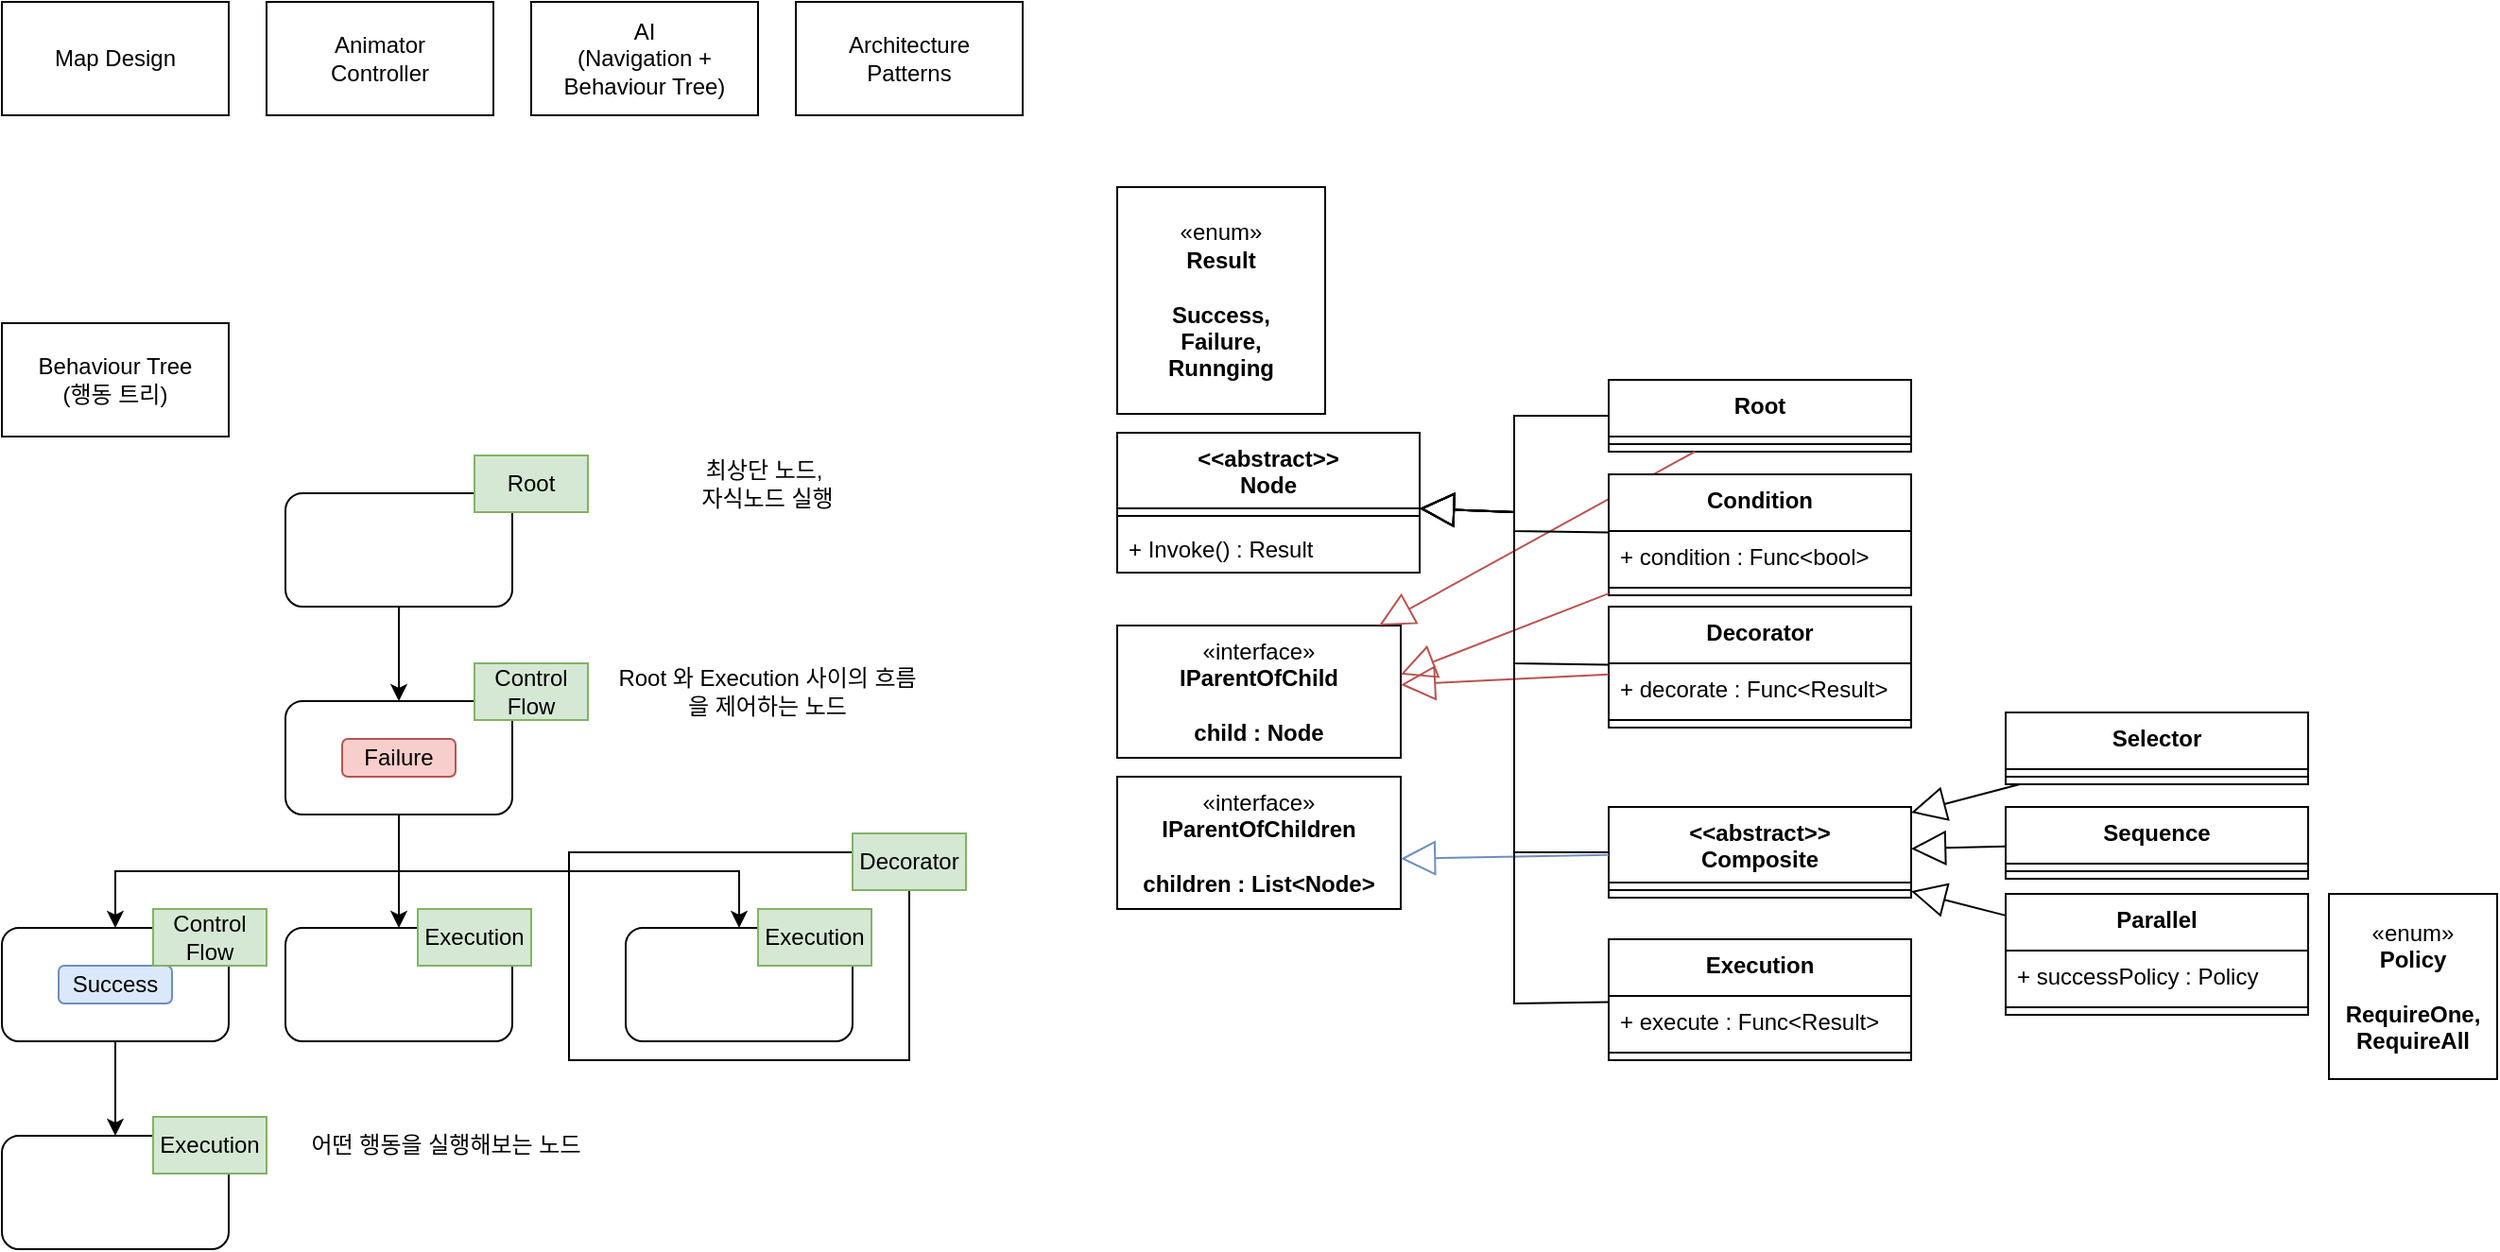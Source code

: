 <mxfile version="22.0.4" type="device">
  <diagram id="C5RBs43oDa-KdzZeNtuy" name="Page-1">
    <mxGraphModel dx="989" dy="517" grid="1" gridSize="10" guides="1" tooltips="1" connect="1" arrows="1" fold="1" page="1" pageScale="1" pageWidth="827" pageHeight="1169" math="0" shadow="0">
      <root>
        <mxCell id="WIyWlLk6GJQsqaUBKTNV-0" />
        <mxCell id="WIyWlLk6GJQsqaUBKTNV-1" parent="WIyWlLk6GJQsqaUBKTNV-0" />
        <mxCell id="YF8G4LJnXHX8K3Hs0ZbI-28" value="" style="rounded=0;whiteSpace=wrap;html=1;" vertex="1" parent="WIyWlLk6GJQsqaUBKTNV-1">
          <mxGeometry x="310" y="460" width="180" height="110" as="geometry" />
        </mxCell>
        <mxCell id="TbXr6djcCH5kdGfKxurd-0" value="Animator&lt;br&gt;Controller" style="rounded=0;whiteSpace=wrap;html=1;" parent="WIyWlLk6GJQsqaUBKTNV-1" vertex="1">
          <mxGeometry x="150" y="10" width="120" height="60" as="geometry" />
        </mxCell>
        <mxCell id="TbXr6djcCH5kdGfKxurd-1" value="Map Design" style="rounded=0;whiteSpace=wrap;html=1;" parent="WIyWlLk6GJQsqaUBKTNV-1" vertex="1">
          <mxGeometry x="10" y="10" width="120" height="60" as="geometry" />
        </mxCell>
        <mxCell id="TbXr6djcCH5kdGfKxurd-2" value="Architecture&lt;br&gt;Patterns" style="rounded=0;whiteSpace=wrap;html=1;" parent="WIyWlLk6GJQsqaUBKTNV-1" vertex="1">
          <mxGeometry x="430" y="10" width="120" height="60" as="geometry" />
        </mxCell>
        <mxCell id="TbXr6djcCH5kdGfKxurd-3" value="AI&lt;br&gt;(Navigation + Behaviour Tree)" style="rounded=0;whiteSpace=wrap;html=1;" parent="WIyWlLk6GJQsqaUBKTNV-1" vertex="1">
          <mxGeometry x="290" y="10" width="120" height="60" as="geometry" />
        </mxCell>
        <mxCell id="YF8G4LJnXHX8K3Hs0ZbI-1" value="Behaviour Tree&lt;br&gt;(행동 트리)" style="rounded=0;whiteSpace=wrap;html=1;" vertex="1" parent="WIyWlLk6GJQsqaUBKTNV-1">
          <mxGeometry x="10" y="180" width="120" height="60" as="geometry" />
        </mxCell>
        <mxCell id="YF8G4LJnXHX8K3Hs0ZbI-10" style="edgeStyle=orthogonalEdgeStyle;rounded=0;orthogonalLoop=1;jettySize=auto;html=1;" edge="1" parent="WIyWlLk6GJQsqaUBKTNV-1" source="YF8G4LJnXHX8K3Hs0ZbI-4" target="YF8G4LJnXHX8K3Hs0ZbI-5">
          <mxGeometry relative="1" as="geometry" />
        </mxCell>
        <mxCell id="YF8G4LJnXHX8K3Hs0ZbI-4" value="" style="rounded=1;whiteSpace=wrap;html=1;" vertex="1" parent="WIyWlLk6GJQsqaUBKTNV-1">
          <mxGeometry x="160" y="270" width="120" height="60" as="geometry" />
        </mxCell>
        <mxCell id="YF8G4LJnXHX8K3Hs0ZbI-11" style="edgeStyle=orthogonalEdgeStyle;rounded=0;orthogonalLoop=1;jettySize=auto;html=1;" edge="1" parent="WIyWlLk6GJQsqaUBKTNV-1" source="YF8G4LJnXHX8K3Hs0ZbI-5" target="YF8G4LJnXHX8K3Hs0ZbI-7">
          <mxGeometry relative="1" as="geometry" />
        </mxCell>
        <mxCell id="YF8G4LJnXHX8K3Hs0ZbI-12" style="edgeStyle=orthogonalEdgeStyle;rounded=0;orthogonalLoop=1;jettySize=auto;html=1;" edge="1" parent="WIyWlLk6GJQsqaUBKTNV-1" source="YF8G4LJnXHX8K3Hs0ZbI-5" target="YF8G4LJnXHX8K3Hs0ZbI-6">
          <mxGeometry relative="1" as="geometry">
            <Array as="points">
              <mxPoint x="220" y="470" />
              <mxPoint x="70" y="470" />
            </Array>
          </mxGeometry>
        </mxCell>
        <mxCell id="YF8G4LJnXHX8K3Hs0ZbI-13" style="edgeStyle=orthogonalEdgeStyle;rounded=0;orthogonalLoop=1;jettySize=auto;html=1;" edge="1" parent="WIyWlLk6GJQsqaUBKTNV-1" source="YF8G4LJnXHX8K3Hs0ZbI-5" target="YF8G4LJnXHX8K3Hs0ZbI-8">
          <mxGeometry relative="1" as="geometry">
            <Array as="points">
              <mxPoint x="220" y="470" />
              <mxPoint x="400" y="470" />
            </Array>
          </mxGeometry>
        </mxCell>
        <mxCell id="YF8G4LJnXHX8K3Hs0ZbI-5" value="" style="rounded=1;whiteSpace=wrap;html=1;" vertex="1" parent="WIyWlLk6GJQsqaUBKTNV-1">
          <mxGeometry x="160" y="380" width="120" height="60" as="geometry" />
        </mxCell>
        <mxCell id="YF8G4LJnXHX8K3Hs0ZbI-15" style="edgeStyle=orthogonalEdgeStyle;rounded=0;orthogonalLoop=1;jettySize=auto;html=1;" edge="1" parent="WIyWlLk6GJQsqaUBKTNV-1" source="YF8G4LJnXHX8K3Hs0ZbI-6" target="YF8G4LJnXHX8K3Hs0ZbI-9">
          <mxGeometry relative="1" as="geometry" />
        </mxCell>
        <mxCell id="YF8G4LJnXHX8K3Hs0ZbI-6" value="" style="rounded=1;whiteSpace=wrap;html=1;" vertex="1" parent="WIyWlLk6GJQsqaUBKTNV-1">
          <mxGeometry x="10" y="500" width="120" height="60" as="geometry" />
        </mxCell>
        <mxCell id="YF8G4LJnXHX8K3Hs0ZbI-7" value="" style="rounded=1;whiteSpace=wrap;html=1;" vertex="1" parent="WIyWlLk6GJQsqaUBKTNV-1">
          <mxGeometry x="160" y="500" width="120" height="60" as="geometry" />
        </mxCell>
        <mxCell id="YF8G4LJnXHX8K3Hs0ZbI-8" value="" style="rounded=1;whiteSpace=wrap;html=1;" vertex="1" parent="WIyWlLk6GJQsqaUBKTNV-1">
          <mxGeometry x="340" y="500" width="120" height="60" as="geometry" />
        </mxCell>
        <mxCell id="YF8G4LJnXHX8K3Hs0ZbI-9" value="" style="rounded=1;whiteSpace=wrap;html=1;" vertex="1" parent="WIyWlLk6GJQsqaUBKTNV-1">
          <mxGeometry x="10" y="610" width="120" height="60" as="geometry" />
        </mxCell>
        <mxCell id="YF8G4LJnXHX8K3Hs0ZbI-16" value="Success" style="rounded=1;whiteSpace=wrap;html=1;fillColor=#dae8fc;strokeColor=#6c8ebf;" vertex="1" parent="WIyWlLk6GJQsqaUBKTNV-1">
          <mxGeometry x="40" y="520" width="60" height="20" as="geometry" />
        </mxCell>
        <mxCell id="YF8G4LJnXHX8K3Hs0ZbI-17" value="Failure" style="rounded=1;whiteSpace=wrap;html=1;fillColor=#f8cecc;strokeColor=#b85450;" vertex="1" parent="WIyWlLk6GJQsqaUBKTNV-1">
          <mxGeometry x="190" y="400" width="60" height="20" as="geometry" />
        </mxCell>
        <mxCell id="YF8G4LJnXHX8K3Hs0ZbI-18" value="Root" style="text;html=1;strokeColor=#82b366;fillColor=#d5e8d4;align=center;verticalAlign=middle;whiteSpace=wrap;rounded=0;" vertex="1" parent="WIyWlLk6GJQsqaUBKTNV-1">
          <mxGeometry x="260" y="250" width="60" height="30" as="geometry" />
        </mxCell>
        <mxCell id="YF8G4LJnXHX8K3Hs0ZbI-19" value="Execution" style="text;html=1;strokeColor=#82b366;fillColor=#d5e8d4;align=center;verticalAlign=middle;whiteSpace=wrap;rounded=0;" vertex="1" parent="WIyWlLk6GJQsqaUBKTNV-1">
          <mxGeometry x="90" y="600" width="60" height="30" as="geometry" />
        </mxCell>
        <mxCell id="YF8G4LJnXHX8K3Hs0ZbI-20" value="Control&lt;br&gt;Flow" style="text;html=1;strokeColor=#82b366;fillColor=#d5e8d4;align=center;verticalAlign=middle;whiteSpace=wrap;rounded=0;" vertex="1" parent="WIyWlLk6GJQsqaUBKTNV-1">
          <mxGeometry x="260" y="360" width="60" height="30" as="geometry" />
        </mxCell>
        <mxCell id="YF8G4LJnXHX8K3Hs0ZbI-21" value="Execution" style="text;html=1;strokeColor=#82b366;fillColor=#d5e8d4;align=center;verticalAlign=middle;whiteSpace=wrap;rounded=0;" vertex="1" parent="WIyWlLk6GJQsqaUBKTNV-1">
          <mxGeometry x="230" y="490" width="60" height="30" as="geometry" />
        </mxCell>
        <mxCell id="YF8G4LJnXHX8K3Hs0ZbI-22" value="Execution" style="text;html=1;strokeColor=#82b366;fillColor=#d5e8d4;align=center;verticalAlign=middle;whiteSpace=wrap;rounded=0;" vertex="1" parent="WIyWlLk6GJQsqaUBKTNV-1">
          <mxGeometry x="410" y="490" width="60" height="30" as="geometry" />
        </mxCell>
        <mxCell id="YF8G4LJnXHX8K3Hs0ZbI-23" value="Control&lt;br&gt;Flow" style="text;html=1;strokeColor=#82b366;fillColor=#d5e8d4;align=center;verticalAlign=middle;whiteSpace=wrap;rounded=0;" vertex="1" parent="WIyWlLk6GJQsqaUBKTNV-1">
          <mxGeometry x="90" y="490" width="60" height="30" as="geometry" />
        </mxCell>
        <mxCell id="YF8G4LJnXHX8K3Hs0ZbI-24" value="최상단 노드,&amp;nbsp;&lt;br&gt;자식노드 실행" style="text;html=1;strokeColor=none;fillColor=none;align=center;verticalAlign=middle;whiteSpace=wrap;rounded=0;" vertex="1" parent="WIyWlLk6GJQsqaUBKTNV-1">
          <mxGeometry x="330" y="250" width="170" height="30" as="geometry" />
        </mxCell>
        <mxCell id="YF8G4LJnXHX8K3Hs0ZbI-26" value="Root 와 Execution 사이의 흐름을 제어하는 노드" style="text;html=1;strokeColor=none;fillColor=none;align=center;verticalAlign=middle;whiteSpace=wrap;rounded=0;" vertex="1" parent="WIyWlLk6GJQsqaUBKTNV-1">
          <mxGeometry x="330" y="360" width="170" height="30" as="geometry" />
        </mxCell>
        <mxCell id="YF8G4LJnXHX8K3Hs0ZbI-27" value="어떤 행동을 실행해보는 노드" style="text;html=1;strokeColor=none;fillColor=none;align=center;verticalAlign=middle;whiteSpace=wrap;rounded=0;" vertex="1" parent="WIyWlLk6GJQsqaUBKTNV-1">
          <mxGeometry x="160" y="600" width="170" height="30" as="geometry" />
        </mxCell>
        <mxCell id="YF8G4LJnXHX8K3Hs0ZbI-29" value="Decorator" style="text;html=1;strokeColor=#82b366;fillColor=#d5e8d4;align=center;verticalAlign=middle;whiteSpace=wrap;rounded=0;" vertex="1" parent="WIyWlLk6GJQsqaUBKTNV-1">
          <mxGeometry x="460" y="450" width="60" height="30" as="geometry" />
        </mxCell>
        <mxCell id="YF8G4LJnXHX8K3Hs0ZbI-32" value="&amp;lt;&amp;lt;abstract&amp;gt;&amp;gt;&lt;br&gt;Node" style="swimlane;fontStyle=1;align=center;verticalAlign=top;childLayout=stackLayout;horizontal=1;startSize=40;horizontalStack=0;resizeParent=1;resizeParentMax=0;resizeLast=0;collapsible=1;marginBottom=0;whiteSpace=wrap;html=1;" vertex="1" parent="WIyWlLk6GJQsqaUBKTNV-1">
          <mxGeometry x="600" y="238" width="160" height="74" as="geometry" />
        </mxCell>
        <mxCell id="YF8G4LJnXHX8K3Hs0ZbI-34" value="" style="line;strokeWidth=1;fillColor=none;align=left;verticalAlign=middle;spacingTop=-1;spacingLeft=3;spacingRight=3;rotatable=0;labelPosition=right;points=[];portConstraint=eastwest;strokeColor=inherit;" vertex="1" parent="YF8G4LJnXHX8K3Hs0ZbI-32">
          <mxGeometry y="40" width="160" height="8" as="geometry" />
        </mxCell>
        <mxCell id="YF8G4LJnXHX8K3Hs0ZbI-35" value="+ Invoke() : Result" style="text;strokeColor=none;fillColor=none;align=left;verticalAlign=top;spacingLeft=4;spacingRight=4;overflow=hidden;rotatable=0;points=[[0,0.5],[1,0.5]];portConstraint=eastwest;whiteSpace=wrap;html=1;" vertex="1" parent="YF8G4LJnXHX8K3Hs0ZbI-32">
          <mxGeometry y="48" width="160" height="26" as="geometry" />
        </mxCell>
        <mxCell id="YF8G4LJnXHX8K3Hs0ZbI-36" value="«enum»&lt;br&gt;&lt;b&gt;Result&lt;br&gt;&lt;br&gt;Success,&lt;br&gt;Failure,&lt;br&gt;Runnging&lt;br&gt;&lt;/b&gt;" style="html=1;whiteSpace=wrap;" vertex="1" parent="WIyWlLk6GJQsqaUBKTNV-1">
          <mxGeometry x="600" y="108" width="110" height="120" as="geometry" />
        </mxCell>
        <mxCell id="YF8G4LJnXHX8K3Hs0ZbI-37" value="Root" style="swimlane;fontStyle=1;align=center;verticalAlign=top;childLayout=stackLayout;horizontal=1;startSize=30;horizontalStack=0;resizeParent=1;resizeParentMax=0;resizeLast=0;collapsible=1;marginBottom=0;whiteSpace=wrap;html=1;" vertex="1" parent="WIyWlLk6GJQsqaUBKTNV-1">
          <mxGeometry x="860" y="210" width="160" height="38" as="geometry" />
        </mxCell>
        <mxCell id="YF8G4LJnXHX8K3Hs0ZbI-38" value="" style="line;strokeWidth=1;fillColor=none;align=left;verticalAlign=middle;spacingTop=-1;spacingLeft=3;spacingRight=3;rotatable=0;labelPosition=right;points=[];portConstraint=eastwest;strokeColor=inherit;" vertex="1" parent="YF8G4LJnXHX8K3Hs0ZbI-37">
          <mxGeometry y="30" width="160" height="8" as="geometry" />
        </mxCell>
        <mxCell id="YF8G4LJnXHX8K3Hs0ZbI-40" value="«interface»&lt;br&gt;&lt;b&gt;IParentOfChild&lt;br&gt;&lt;br&gt;child : Node&lt;br&gt;&lt;/b&gt;" style="html=1;whiteSpace=wrap;" vertex="1" parent="WIyWlLk6GJQsqaUBKTNV-1">
          <mxGeometry x="600" y="340" width="150" height="70" as="geometry" />
        </mxCell>
        <mxCell id="YF8G4LJnXHX8K3Hs0ZbI-42" value="«interface»&lt;br&gt;&lt;b&gt;IParentOfChildren&lt;br&gt;&lt;br&gt;children : List&amp;lt;Node&amp;gt;&lt;br&gt;&lt;/b&gt;" style="html=1;whiteSpace=wrap;" vertex="1" parent="WIyWlLk6GJQsqaUBKTNV-1">
          <mxGeometry x="600" y="420" width="150" height="70" as="geometry" />
        </mxCell>
        <mxCell id="YF8G4LJnXHX8K3Hs0ZbI-43" value="" style="endArrow=block;endSize=16;endFill=0;html=1;rounded=0;fillColor=#f8cecc;strokeColor=#b85450;" edge="1" parent="WIyWlLk6GJQsqaUBKTNV-1" source="YF8G4LJnXHX8K3Hs0ZbI-37" target="YF8G4LJnXHX8K3Hs0ZbI-40">
          <mxGeometry width="160" relative="1" as="geometry">
            <mxPoint x="500" y="340" as="sourcePoint" />
            <mxPoint x="660" y="340" as="targetPoint" />
          </mxGeometry>
        </mxCell>
        <mxCell id="YF8G4LJnXHX8K3Hs0ZbI-44" value="Condition" style="swimlane;fontStyle=1;align=center;verticalAlign=top;childLayout=stackLayout;horizontal=1;startSize=30;horizontalStack=0;resizeParent=1;resizeParentMax=0;resizeLast=0;collapsible=1;marginBottom=0;whiteSpace=wrap;html=1;" vertex="1" parent="WIyWlLk6GJQsqaUBKTNV-1">
          <mxGeometry x="860" y="260" width="160" height="64" as="geometry" />
        </mxCell>
        <mxCell id="YF8G4LJnXHX8K3Hs0ZbI-47" value="+ condition : Func&amp;lt;bool&amp;gt;" style="text;strokeColor=none;fillColor=none;align=left;verticalAlign=top;spacingLeft=4;spacingRight=4;overflow=hidden;rotatable=0;points=[[0,0.5],[1,0.5]];portConstraint=eastwest;whiteSpace=wrap;html=1;" vertex="1" parent="YF8G4LJnXHX8K3Hs0ZbI-44">
          <mxGeometry y="30" width="160" height="26" as="geometry" />
        </mxCell>
        <mxCell id="YF8G4LJnXHX8K3Hs0ZbI-45" value="" style="line;strokeWidth=1;fillColor=none;align=left;verticalAlign=middle;spacingTop=-1;spacingLeft=3;spacingRight=3;rotatable=0;labelPosition=right;points=[];portConstraint=eastwest;strokeColor=inherit;" vertex="1" parent="YF8G4LJnXHX8K3Hs0ZbI-44">
          <mxGeometry y="56" width="160" height="8" as="geometry" />
        </mxCell>
        <mxCell id="YF8G4LJnXHX8K3Hs0ZbI-46" value="" style="endArrow=block;endSize=16;endFill=0;html=1;rounded=0;fillColor=#f8cecc;strokeColor=#b85450;" edge="1" parent="WIyWlLk6GJQsqaUBKTNV-1" source="YF8G4LJnXHX8K3Hs0ZbI-44">
          <mxGeometry width="160" relative="1" as="geometry">
            <mxPoint x="928" y="198" as="sourcePoint" />
            <mxPoint x="750.0" y="365.849" as="targetPoint" />
          </mxGeometry>
        </mxCell>
        <mxCell id="YF8G4LJnXHX8K3Hs0ZbI-48" value="Execution" style="swimlane;fontStyle=1;align=center;verticalAlign=top;childLayout=stackLayout;horizontal=1;startSize=30;horizontalStack=0;resizeParent=1;resizeParentMax=0;resizeLast=0;collapsible=1;marginBottom=0;whiteSpace=wrap;html=1;" vertex="1" parent="WIyWlLk6GJQsqaUBKTNV-1">
          <mxGeometry x="860" y="506" width="160" height="64" as="geometry" />
        </mxCell>
        <mxCell id="YF8G4LJnXHX8K3Hs0ZbI-49" value="+ execute : Func&amp;lt;Result&amp;gt;" style="text;strokeColor=none;fillColor=none;align=left;verticalAlign=top;spacingLeft=4;spacingRight=4;overflow=hidden;rotatable=0;points=[[0,0.5],[1,0.5]];portConstraint=eastwest;whiteSpace=wrap;html=1;" vertex="1" parent="YF8G4LJnXHX8K3Hs0ZbI-48">
          <mxGeometry y="30" width="160" height="26" as="geometry" />
        </mxCell>
        <mxCell id="YF8G4LJnXHX8K3Hs0ZbI-50" value="" style="line;strokeWidth=1;fillColor=none;align=left;verticalAlign=middle;spacingTop=-1;spacingLeft=3;spacingRight=3;rotatable=0;labelPosition=right;points=[];portConstraint=eastwest;strokeColor=inherit;" vertex="1" parent="YF8G4LJnXHX8K3Hs0ZbI-48">
          <mxGeometry y="56" width="160" height="8" as="geometry" />
        </mxCell>
        <mxCell id="YF8G4LJnXHX8K3Hs0ZbI-51" value="&amp;lt;&amp;lt;abstract&amp;gt;&amp;gt;&lt;br&gt;Composite" style="swimlane;fontStyle=1;align=center;verticalAlign=top;childLayout=stackLayout;horizontal=1;startSize=40;horizontalStack=0;resizeParent=1;resizeParentMax=0;resizeLast=0;collapsible=1;marginBottom=0;whiteSpace=wrap;html=1;" vertex="1" parent="WIyWlLk6GJQsqaUBKTNV-1">
          <mxGeometry x="860" y="436" width="160" height="48" as="geometry" />
        </mxCell>
        <mxCell id="YF8G4LJnXHX8K3Hs0ZbI-53" value="" style="line;strokeWidth=1;fillColor=none;align=left;verticalAlign=middle;spacingTop=-1;spacingLeft=3;spacingRight=3;rotatable=0;labelPosition=right;points=[];portConstraint=eastwest;strokeColor=inherit;" vertex="1" parent="YF8G4LJnXHX8K3Hs0ZbI-51">
          <mxGeometry y="40" width="160" height="8" as="geometry" />
        </mxCell>
        <mxCell id="YF8G4LJnXHX8K3Hs0ZbI-54" value="" style="endArrow=block;endSize=16;endFill=0;html=1;rounded=0;fillColor=#dae8fc;strokeColor=#6c8ebf;" edge="1" parent="WIyWlLk6GJQsqaUBKTNV-1" source="YF8G4LJnXHX8K3Hs0ZbI-51">
          <mxGeometry width="160" relative="1" as="geometry">
            <mxPoint x="870" y="333" as="sourcePoint" />
            <mxPoint x="750.0" y="463.396" as="targetPoint" />
          </mxGeometry>
        </mxCell>
        <mxCell id="YF8G4LJnXHX8K3Hs0ZbI-55" value="Selector" style="swimlane;fontStyle=1;align=center;verticalAlign=top;childLayout=stackLayout;horizontal=1;startSize=30;horizontalStack=0;resizeParent=1;resizeParentMax=0;resizeLast=0;collapsible=1;marginBottom=0;whiteSpace=wrap;html=1;" vertex="1" parent="WIyWlLk6GJQsqaUBKTNV-1">
          <mxGeometry x="1070" y="386" width="160" height="38" as="geometry" />
        </mxCell>
        <mxCell id="YF8G4LJnXHX8K3Hs0ZbI-57" value="" style="line;strokeWidth=1;fillColor=none;align=left;verticalAlign=middle;spacingTop=-1;spacingLeft=3;spacingRight=3;rotatable=0;labelPosition=right;points=[];portConstraint=eastwest;strokeColor=inherit;" vertex="1" parent="YF8G4LJnXHX8K3Hs0ZbI-55">
          <mxGeometry y="30" width="160" height="8" as="geometry" />
        </mxCell>
        <mxCell id="YF8G4LJnXHX8K3Hs0ZbI-58" value="Sequence" style="swimlane;fontStyle=1;align=center;verticalAlign=top;childLayout=stackLayout;horizontal=1;startSize=30;horizontalStack=0;resizeParent=1;resizeParentMax=0;resizeLast=0;collapsible=1;marginBottom=0;whiteSpace=wrap;html=1;" vertex="1" parent="WIyWlLk6GJQsqaUBKTNV-1">
          <mxGeometry x="1070" y="436" width="160" height="38" as="geometry" />
        </mxCell>
        <mxCell id="YF8G4LJnXHX8K3Hs0ZbI-59" value="" style="line;strokeWidth=1;fillColor=none;align=left;verticalAlign=middle;spacingTop=-1;spacingLeft=3;spacingRight=3;rotatable=0;labelPosition=right;points=[];portConstraint=eastwest;strokeColor=inherit;" vertex="1" parent="YF8G4LJnXHX8K3Hs0ZbI-58">
          <mxGeometry y="30" width="160" height="8" as="geometry" />
        </mxCell>
        <mxCell id="YF8G4LJnXHX8K3Hs0ZbI-60" value="Parallel" style="swimlane;fontStyle=1;align=center;verticalAlign=top;childLayout=stackLayout;horizontal=1;startSize=30;horizontalStack=0;resizeParent=1;resizeParentMax=0;resizeLast=0;collapsible=1;marginBottom=0;whiteSpace=wrap;html=1;" vertex="1" parent="WIyWlLk6GJQsqaUBKTNV-1">
          <mxGeometry x="1070" y="482" width="160" height="64" as="geometry" />
        </mxCell>
        <mxCell id="YF8G4LJnXHX8K3Hs0ZbI-65" value="+ successPolicy : Policy" style="text;strokeColor=none;fillColor=none;align=left;verticalAlign=top;spacingLeft=4;spacingRight=4;overflow=hidden;rotatable=0;points=[[0,0.5],[1,0.5]];portConstraint=eastwest;whiteSpace=wrap;html=1;" vertex="1" parent="YF8G4LJnXHX8K3Hs0ZbI-60">
          <mxGeometry y="30" width="160" height="26" as="geometry" />
        </mxCell>
        <mxCell id="YF8G4LJnXHX8K3Hs0ZbI-61" value="" style="line;strokeWidth=1;fillColor=none;align=left;verticalAlign=middle;spacingTop=-1;spacingLeft=3;spacingRight=3;rotatable=0;labelPosition=right;points=[];portConstraint=eastwest;strokeColor=inherit;" vertex="1" parent="YF8G4LJnXHX8K3Hs0ZbI-60">
          <mxGeometry y="56" width="160" height="8" as="geometry" />
        </mxCell>
        <mxCell id="YF8G4LJnXHX8K3Hs0ZbI-62" value="" style="endArrow=block;endSize=16;endFill=0;html=1;rounded=0;" edge="1" parent="WIyWlLk6GJQsqaUBKTNV-1" source="YF8G4LJnXHX8K3Hs0ZbI-55" target="YF8G4LJnXHX8K3Hs0ZbI-51">
          <mxGeometry width="160" relative="1" as="geometry">
            <mxPoint x="870" y="445" as="sourcePoint" />
            <mxPoint x="760" y="457" as="targetPoint" />
          </mxGeometry>
        </mxCell>
        <mxCell id="YF8G4LJnXHX8K3Hs0ZbI-63" value="" style="endArrow=block;endSize=16;endFill=0;html=1;rounded=0;" edge="1" parent="WIyWlLk6GJQsqaUBKTNV-1" source="YF8G4LJnXHX8K3Hs0ZbI-58" target="YF8G4LJnXHX8K3Hs0ZbI-51">
          <mxGeometry width="160" relative="1" as="geometry">
            <mxPoint x="1080" y="423" as="sourcePoint" />
            <mxPoint x="1030" y="429" as="targetPoint" />
          </mxGeometry>
        </mxCell>
        <mxCell id="YF8G4LJnXHX8K3Hs0ZbI-64" value="" style="endArrow=block;endSize=16;endFill=0;html=1;rounded=0;" edge="1" parent="WIyWlLk6GJQsqaUBKTNV-1" source="YF8G4LJnXHX8K3Hs0ZbI-60" target="YF8G4LJnXHX8K3Hs0ZbI-51">
          <mxGeometry width="160" relative="1" as="geometry">
            <mxPoint x="1080" y="454" as="sourcePoint" />
            <mxPoint x="1030" y="448" as="targetPoint" />
          </mxGeometry>
        </mxCell>
        <mxCell id="YF8G4LJnXHX8K3Hs0ZbI-66" value="«enum»&lt;br&gt;&lt;b&gt;Policy&lt;br&gt;&lt;br&gt;RequireOne,&lt;br&gt;RequireAll&lt;br&gt;&lt;/b&gt;" style="html=1;whiteSpace=wrap;" vertex="1" parent="WIyWlLk6GJQsqaUBKTNV-1">
          <mxGeometry x="1241" y="482" width="89" height="98" as="geometry" />
        </mxCell>
        <mxCell id="YF8G4LJnXHX8K3Hs0ZbI-67" value="Decorator" style="swimlane;fontStyle=1;align=center;verticalAlign=top;childLayout=stackLayout;horizontal=1;startSize=30;horizontalStack=0;resizeParent=1;resizeParentMax=0;resizeLast=0;collapsible=1;marginBottom=0;whiteSpace=wrap;html=1;" vertex="1" parent="WIyWlLk6GJQsqaUBKTNV-1">
          <mxGeometry x="860" y="330" width="160" height="64" as="geometry" />
        </mxCell>
        <mxCell id="YF8G4LJnXHX8K3Hs0ZbI-68" value="+ decorate : Func&amp;lt;Result&amp;gt;" style="text;strokeColor=none;fillColor=none;align=left;verticalAlign=top;spacingLeft=4;spacingRight=4;overflow=hidden;rotatable=0;points=[[0,0.5],[1,0.5]];portConstraint=eastwest;whiteSpace=wrap;html=1;" vertex="1" parent="YF8G4LJnXHX8K3Hs0ZbI-67">
          <mxGeometry y="30" width="160" height="26" as="geometry" />
        </mxCell>
        <mxCell id="YF8G4LJnXHX8K3Hs0ZbI-69" value="" style="line;strokeWidth=1;fillColor=none;align=left;verticalAlign=middle;spacingTop=-1;spacingLeft=3;spacingRight=3;rotatable=0;labelPosition=right;points=[];portConstraint=eastwest;strokeColor=inherit;" vertex="1" parent="YF8G4LJnXHX8K3Hs0ZbI-67">
          <mxGeometry y="56" width="160" height="8" as="geometry" />
        </mxCell>
        <mxCell id="YF8G4LJnXHX8K3Hs0ZbI-70" value="" style="endArrow=block;endSize=16;endFill=0;html=1;rounded=0;fillColor=#f8cecc;strokeColor=#b85450;" edge="1" parent="WIyWlLk6GJQsqaUBKTNV-1" source="YF8G4LJnXHX8K3Hs0ZbI-67" target="YF8G4LJnXHX8K3Hs0ZbI-40">
          <mxGeometry width="160" relative="1" as="geometry">
            <mxPoint x="870" y="333" as="sourcePoint" />
            <mxPoint x="760.0" y="375.849" as="targetPoint" />
          </mxGeometry>
        </mxCell>
        <mxCell id="YF8G4LJnXHX8K3Hs0ZbI-71" value="" style="endArrow=block;endSize=16;endFill=0;html=1;rounded=0;" edge="1" parent="WIyWlLk6GJQsqaUBKTNV-1" source="YF8G4LJnXHX8K3Hs0ZbI-37" target="YF8G4LJnXHX8K3Hs0ZbI-32">
          <mxGeometry width="160" relative="1" as="geometry">
            <mxPoint x="916" y="258" as="sourcePoint" />
            <mxPoint x="749" y="350" as="targetPoint" />
            <Array as="points">
              <mxPoint x="810" y="229" />
              <mxPoint x="810" y="280" />
            </Array>
          </mxGeometry>
        </mxCell>
        <mxCell id="YF8G4LJnXHX8K3Hs0ZbI-72" value="" style="endArrow=block;endSize=16;endFill=0;html=1;rounded=0;" edge="1" parent="WIyWlLk6GJQsqaUBKTNV-1" source="YF8G4LJnXHX8K3Hs0ZbI-44" target="YF8G4LJnXHX8K3Hs0ZbI-32">
          <mxGeometry width="160" relative="1" as="geometry">
            <mxPoint x="870" y="253" as="sourcePoint" />
            <mxPoint x="770" y="271" as="targetPoint" />
            <Array as="points">
              <mxPoint x="810" y="290" />
              <mxPoint x="810" y="280" />
            </Array>
          </mxGeometry>
        </mxCell>
        <mxCell id="YF8G4LJnXHX8K3Hs0ZbI-73" value="" style="endArrow=block;endSize=16;endFill=0;html=1;rounded=0;" edge="1" parent="WIyWlLk6GJQsqaUBKTNV-1" source="YF8G4LJnXHX8K3Hs0ZbI-67" target="YF8G4LJnXHX8K3Hs0ZbI-32">
          <mxGeometry width="160" relative="1" as="geometry">
            <mxPoint x="870" y="297" as="sourcePoint" />
            <mxPoint x="770" y="290" as="targetPoint" />
            <Array as="points">
              <mxPoint x="810" y="360" />
              <mxPoint x="810" y="280" />
            </Array>
          </mxGeometry>
        </mxCell>
        <mxCell id="YF8G4LJnXHX8K3Hs0ZbI-74" value="" style="endArrow=block;endSize=16;endFill=0;html=1;rounded=0;" edge="1" parent="WIyWlLk6GJQsqaUBKTNV-1" source="YF8G4LJnXHX8K3Hs0ZbI-51" target="YF8G4LJnXHX8K3Hs0ZbI-32">
          <mxGeometry width="160" relative="1" as="geometry">
            <mxPoint x="870" y="349" as="sourcePoint" />
            <mxPoint x="770" y="314" as="targetPoint" />
            <Array as="points">
              <mxPoint x="810" y="460" />
              <mxPoint x="810" y="280" />
            </Array>
          </mxGeometry>
        </mxCell>
        <mxCell id="YF8G4LJnXHX8K3Hs0ZbI-75" value="" style="endArrow=block;endSize=16;endFill=0;html=1;rounded=0;" edge="1" parent="WIyWlLk6GJQsqaUBKTNV-1" source="YF8G4LJnXHX8K3Hs0ZbI-48" target="YF8G4LJnXHX8K3Hs0ZbI-32">
          <mxGeometry width="160" relative="1" as="geometry">
            <mxPoint x="916" y="446" as="sourcePoint" />
            <mxPoint x="742" y="322" as="targetPoint" />
            <Array as="points">
              <mxPoint x="810" y="540" />
              <mxPoint x="810" y="280" />
            </Array>
          </mxGeometry>
        </mxCell>
      </root>
    </mxGraphModel>
  </diagram>
</mxfile>
